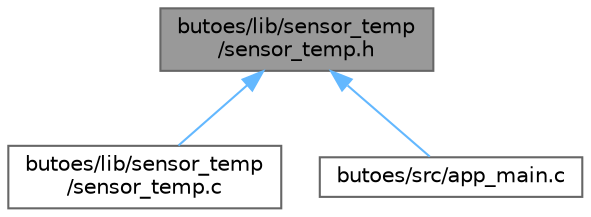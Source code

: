 digraph "butoes/lib/sensor_temp/sensor_temp.h"
{
 // LATEX_PDF_SIZE
  bgcolor="transparent";
  edge [fontname=Helvetica,fontsize=10,labelfontname=Helvetica,labelfontsize=10];
  node [fontname=Helvetica,fontsize=10,shape=box,height=0.2,width=0.4];
  Node1 [id="Node000001",label="butoes/lib/sensor_temp\l/sensor_temp.h",height=0.2,width=0.4,color="gray40", fillcolor="grey60", style="filled", fontcolor="black",tooltip="Interface do driver para o sensor de temperatura."];
  Node1 -> Node2 [id="edge1_Node000001_Node000002",dir="back",color="steelblue1",style="solid",tooltip=" "];
  Node2 [id="Node000002",label="butoes/lib/sensor_temp\l/sensor_temp.c",height=0.2,width=0.4,color="grey40", fillcolor="white", style="filled",URL="$d0/d14/sensor__temp_8c.html",tooltip="Implementação do driver para o sensor de temperatura."];
  Node1 -> Node3 [id="edge2_Node000001_Node000003",dir="back",color="steelblue1",style="solid",tooltip=" "];
  Node3 [id="Node000003",label="butoes/src/app_main.c",height=0.2,width=0.4,color="grey40", fillcolor="white", style="filled",URL="$d7/dcb/butoes_2src_2app__main_8c.html",tooltip="Aplicação principal do sistema de monitoramento de botões e temperatura."];
}
